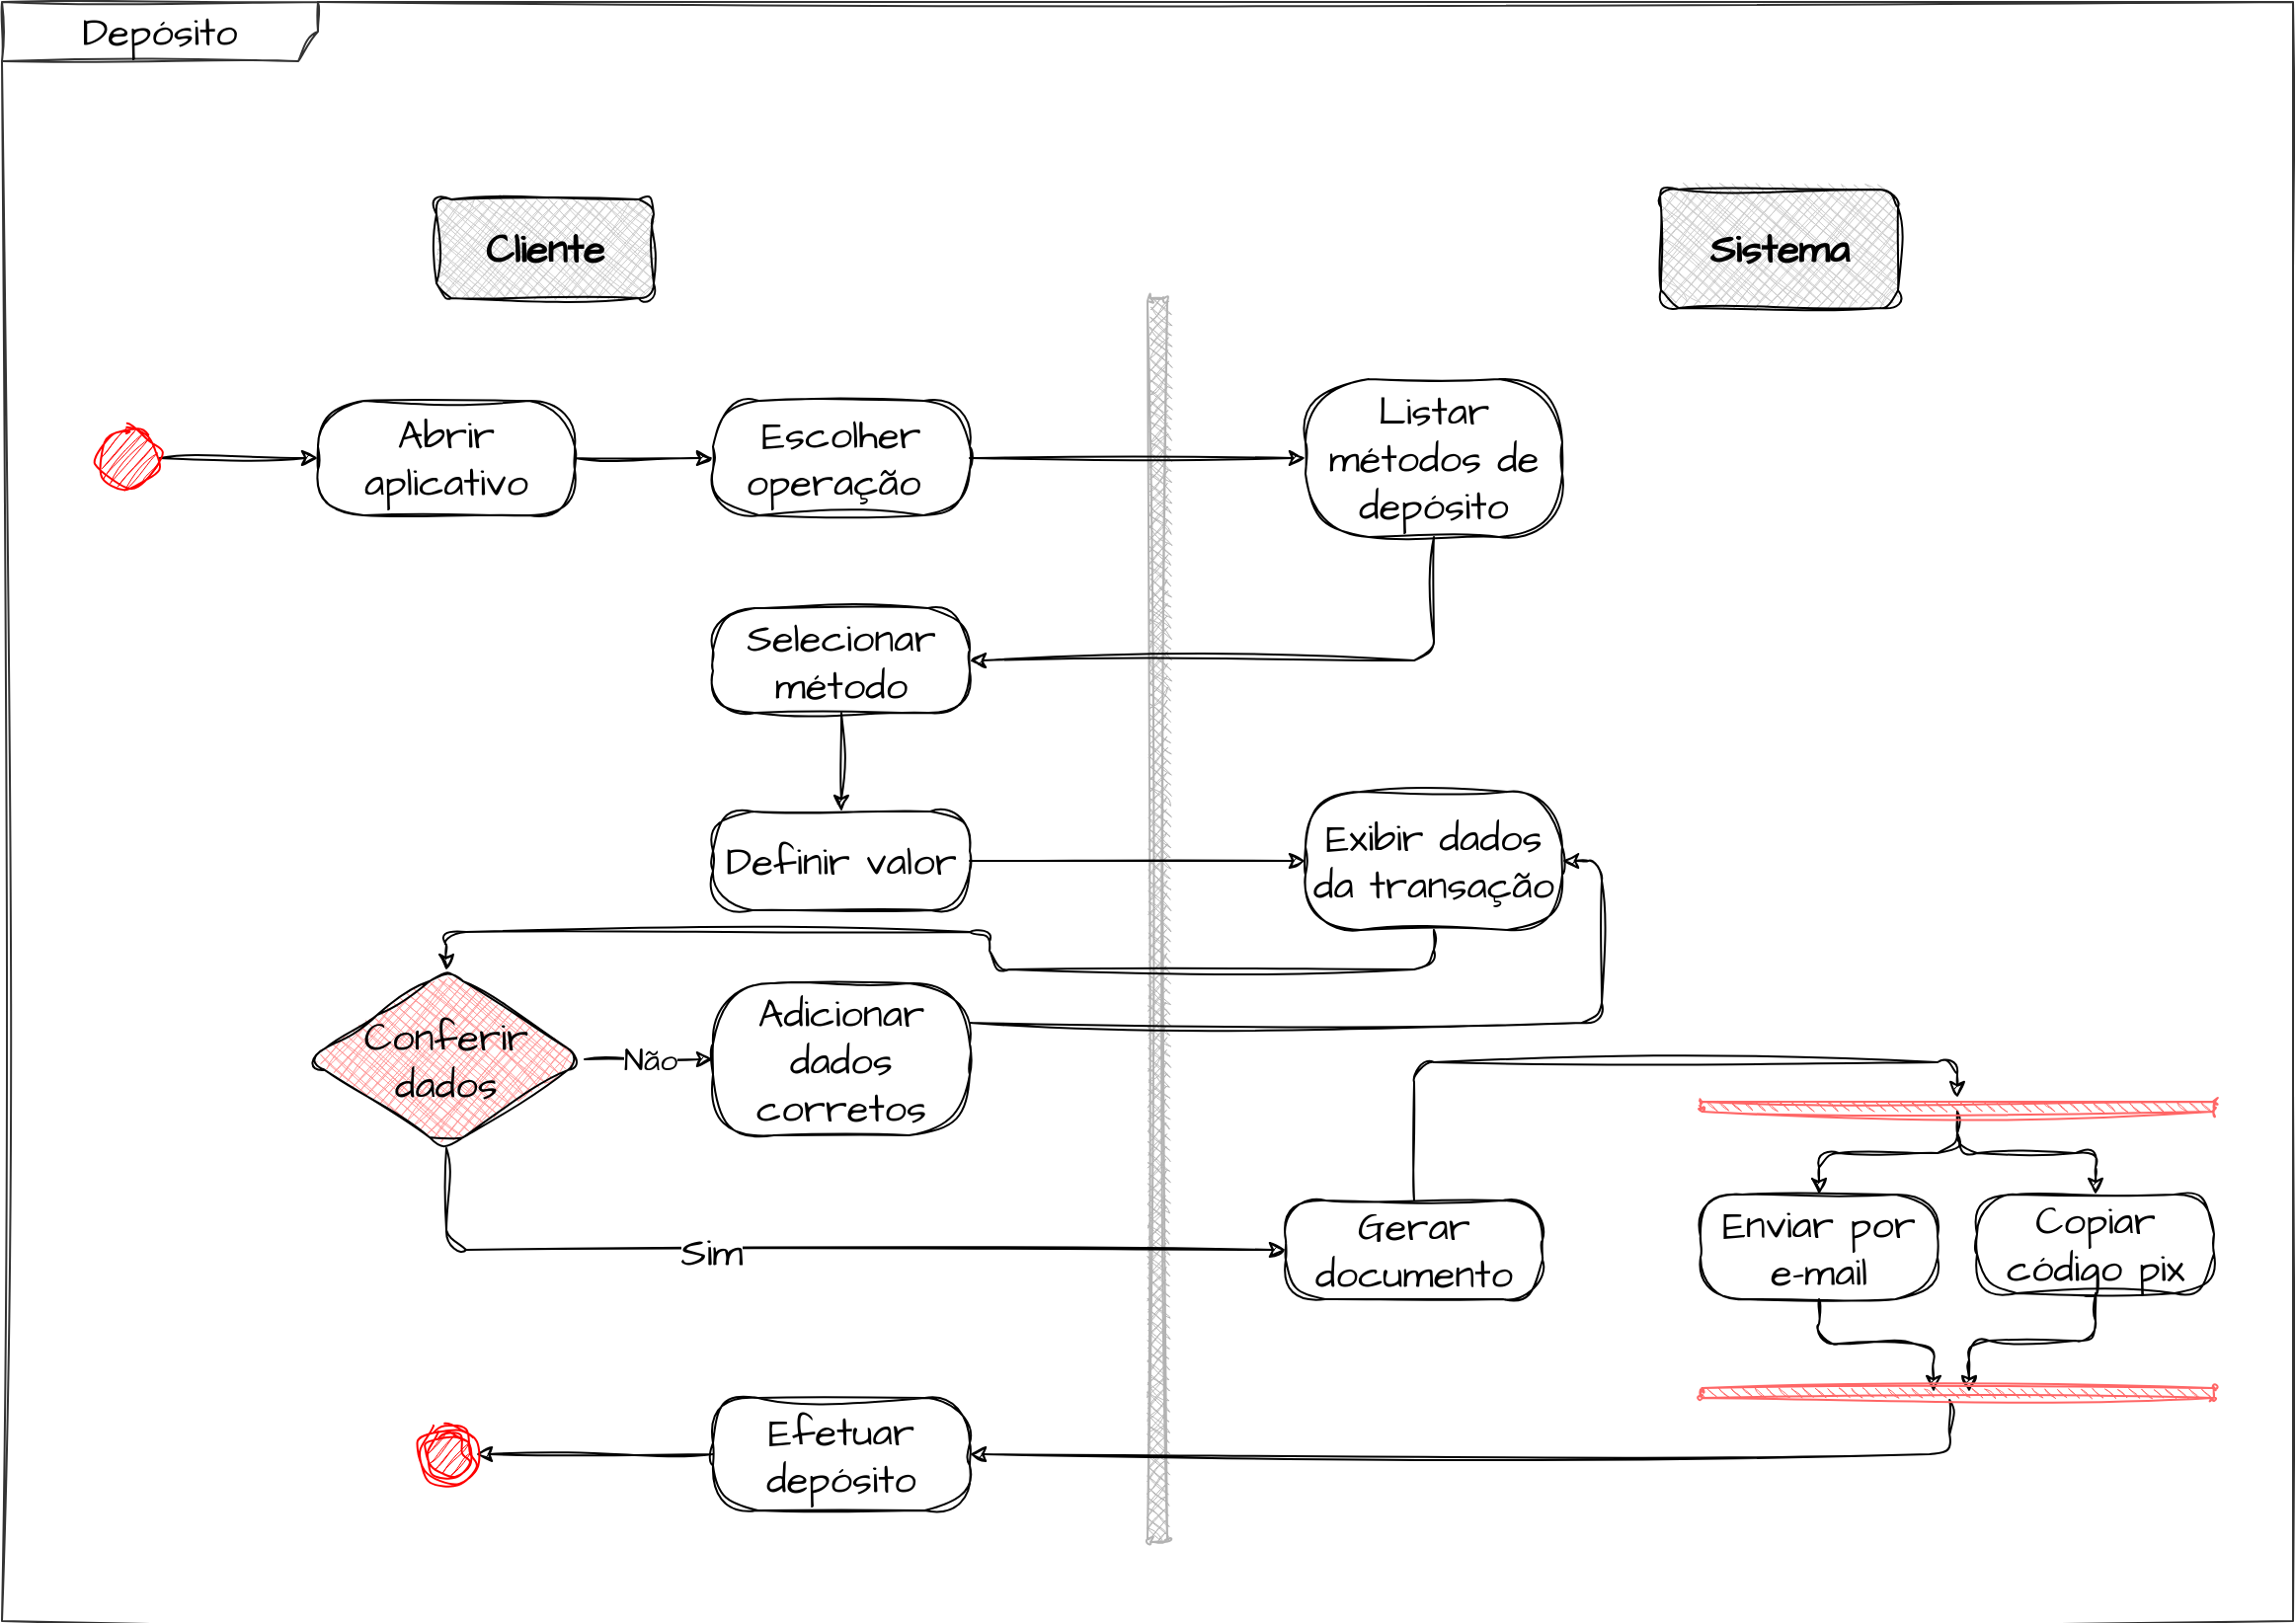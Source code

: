 <mxfile version="21.3.2" type="github">
  <diagram name="Page-1" id="e7e014a7-5840-1c2e-5031-d8a46d1fe8dd">
    <mxGraphModel dx="880" dy="484" grid="1" gridSize="10" guides="1" tooltips="1" connect="1" arrows="1" fold="1" page="1" pageScale="1" pageWidth="1169" pageHeight="826" background="none" math="0" shadow="0">
      <root>
        <mxCell id="0" />
        <mxCell id="1" parent="0" />
        <mxCell id="AZ1L6zL0LF5ouqsV8ztN-52" value="Depósito" style="shape=umlFrame;whiteSpace=wrap;html=1;pointerEvents=0;recursiveResize=0;container=1;collapsible=0;width=160;rounded=1;sketch=1;hachureGap=4;jiggle=2;curveFitting=1;fontFamily=Architects Daughter;fontSource=https%3A%2F%2Ffonts.googleapis.com%2Fcss%3Ffamily%3DArchitects%2BDaughter;fontSize=20;movable=1;resizable=1;rotatable=1;deletable=1;editable=1;locked=0;connectable=1;fillColor=none;strokeColor=#333333;" parent="1" vertex="1">
          <mxGeometry y="3" width="1160" height="820" as="geometry" />
        </mxCell>
        <mxCell id="AZ1L6zL0LF5ouqsV8ztN-55" value="" style="html=1;points=[];perimeter=orthogonalPerimeter;outlineConnect=0;targetShapes=umlLifeline;portConstraint=eastwest;newEdgeStyle={&quot;edgeStyle&quot;:&quot;elbowEdgeStyle&quot;,&quot;elbow&quot;:&quot;vertical&quot;,&quot;curved&quot;:0,&quot;rounded&quot;:0};rounded=1;sketch=1;hachureGap=4;jiggle=2;curveFitting=1;fontFamily=Architects Daughter;fontSource=https%3A%2F%2Ffonts.googleapis.com%2Fcss%3Ffamily%3DArchitects%2BDaughter;fontSize=20;fillStyle=cross-hatch;fillColor=#B3B3B3;strokeColor=#B3B3B3;" parent="AZ1L6zL0LF5ouqsV8ztN-52" vertex="1">
          <mxGeometry x="580" y="150" width="10" height="630" as="geometry" />
        </mxCell>
        <mxCell id="AZ1L6zL0LF5ouqsV8ztN-56" value="Cliente" style="html=1;whiteSpace=wrap;rounded=1;sketch=1;hachureGap=4;jiggle=2;curveFitting=1;fontFamily=Architects Daughter;fontSource=https%3A%2F%2Ffonts.googleapis.com%2Fcss%3Ffamily%3DArchitects%2BDaughter;fontSize=20;fillStyle=cross-hatch;fillColor=#CCCCCC;fontStyle=1" parent="AZ1L6zL0LF5ouqsV8ztN-52" vertex="1">
          <mxGeometry x="220" y="100" width="110" height="50" as="geometry" />
        </mxCell>
        <mxCell id="AZ1L6zL0LF5ouqsV8ztN-57" value="&lt;b&gt;Sistema&lt;/b&gt;" style="whiteSpace=wrap;html=1;fontSize=20;fontFamily=Architects Daughter;rounded=1;sketch=1;hachureGap=4;jiggle=2;curveFitting=1;fontSource=https%3A%2F%2Ffonts.googleapis.com%2Fcss%3Ffamily%3DArchitects%2BDaughter;fillStyle=cross-hatch;fillColor=#CCCCCC;" parent="AZ1L6zL0LF5ouqsV8ztN-52" vertex="1">
          <mxGeometry x="840" y="95" width="120" height="60" as="geometry" />
        </mxCell>
        <mxCell id="AZ1L6zL0LF5ouqsV8ztN-72" style="edgeStyle=orthogonalEdgeStyle;rounded=1;sketch=1;hachureGap=4;jiggle=2;curveFitting=1;orthogonalLoop=1;jettySize=auto;html=1;entryX=0;entryY=0.5;entryDx=0;entryDy=0;fontFamily=Architects Daughter;fontSource=https%3A%2F%2Ffonts.googleapis.com%2Fcss%3Ffamily%3DArchitects%2BDaughter;fontSize=16;" parent="AZ1L6zL0LF5ouqsV8ztN-52" source="AZ1L6zL0LF5ouqsV8ztN-61" target="AZ1L6zL0LF5ouqsV8ztN-70" edge="1">
          <mxGeometry relative="1" as="geometry" />
        </mxCell>
        <mxCell id="AZ1L6zL0LF5ouqsV8ztN-61" value="" style="ellipse;fillColor=strokeColor;html=1;rounded=1;sketch=1;hachureGap=4;jiggle=2;curveFitting=1;fontFamily=Architects Daughter;fontSource=https%3A%2F%2Ffonts.googleapis.com%2Fcss%3Ffamily%3DArchitects%2BDaughter;fontSize=20;strokeColor=#FF0000;" parent="AZ1L6zL0LF5ouqsV8ztN-52" vertex="1">
          <mxGeometry x="50" y="216" width="30" height="30" as="geometry" />
        </mxCell>
        <mxCell id="AZ1L6zL0LF5ouqsV8ztN-69" value="" style="edgeStyle=orthogonalEdgeStyle;rounded=1;sketch=1;hachureGap=4;jiggle=2;curveFitting=1;orthogonalLoop=1;jettySize=auto;html=1;fontFamily=Architects Daughter;fontSource=https%3A%2F%2Ffonts.googleapis.com%2Fcss%3Ffamily%3DArchitects%2BDaughter;fontSize=16;" parent="AZ1L6zL0LF5ouqsV8ztN-52" source="AZ1L6zL0LF5ouqsV8ztN-62" target="AZ1L6zL0LF5ouqsV8ztN-68" edge="1">
          <mxGeometry relative="1" as="geometry" />
        </mxCell>
        <mxCell id="AZ1L6zL0LF5ouqsV8ztN-62" value="Escolher operação&amp;nbsp;" style="rounded=1;whiteSpace=wrap;html=1;arcSize=40;fontColor=#000000;fillColor=none;strokeColor=#000000;sketch=1;hachureGap=4;jiggle=2;curveFitting=1;fontFamily=Architects Daughter;fontSource=https%3A%2F%2Ffonts.googleapis.com%2Fcss%3Ffamily%3DArchitects%2BDaughter;fontSize=20;" parent="AZ1L6zL0LF5ouqsV8ztN-52" vertex="1">
          <mxGeometry x="360" y="202" width="130" height="58" as="geometry" />
        </mxCell>
        <mxCell id="AZ1L6zL0LF5ouqsV8ztN-76" style="edgeStyle=orthogonalEdgeStyle;rounded=1;sketch=1;hachureGap=4;jiggle=2;curveFitting=1;orthogonalLoop=1;jettySize=auto;html=1;entryX=1;entryY=0.5;entryDx=0;entryDy=0;fontFamily=Architects Daughter;fontSource=https%3A%2F%2Ffonts.googleapis.com%2Fcss%3Ffamily%3DArchitects%2BDaughter;fontSize=16;exitX=0.5;exitY=1;exitDx=0;exitDy=0;" parent="AZ1L6zL0LF5ouqsV8ztN-52" source="AZ1L6zL0LF5ouqsV8ztN-68" target="AZ1L6zL0LF5ouqsV8ztN-74" edge="1">
          <mxGeometry relative="1" as="geometry" />
        </mxCell>
        <mxCell id="AZ1L6zL0LF5ouqsV8ztN-68" value="Listar métodos de depósito" style="rounded=1;whiteSpace=wrap;html=1;arcSize=40;fontColor=#000000;fillColor=none;strokeColor=#000000;sketch=1;hachureGap=4;jiggle=2;curveFitting=1;fontFamily=Architects Daughter;fontSource=https%3A%2F%2Ffonts.googleapis.com%2Fcss%3Ffamily%3DArchitects%2BDaughter;fontSize=20;" parent="AZ1L6zL0LF5ouqsV8ztN-52" vertex="1">
          <mxGeometry x="660" y="191" width="130" height="80" as="geometry" />
        </mxCell>
        <mxCell id="AZ1L6zL0LF5ouqsV8ztN-73" style="edgeStyle=orthogonalEdgeStyle;rounded=1;sketch=1;hachureGap=4;jiggle=2;curveFitting=1;orthogonalLoop=1;jettySize=auto;html=1;entryX=0;entryY=0.5;entryDx=0;entryDy=0;fontFamily=Architects Daughter;fontSource=https%3A%2F%2Ffonts.googleapis.com%2Fcss%3Ffamily%3DArchitects%2BDaughter;fontSize=16;" parent="AZ1L6zL0LF5ouqsV8ztN-52" source="AZ1L6zL0LF5ouqsV8ztN-70" target="AZ1L6zL0LF5ouqsV8ztN-62" edge="1">
          <mxGeometry relative="1" as="geometry" />
        </mxCell>
        <mxCell id="AZ1L6zL0LF5ouqsV8ztN-70" value="Abrir aplicativo" style="rounded=1;whiteSpace=wrap;html=1;arcSize=40;fontColor=#000000;fillColor=none;strokeColor=#000000;sketch=1;hachureGap=4;jiggle=2;curveFitting=1;fontFamily=Architects Daughter;fontSource=https%3A%2F%2Ffonts.googleapis.com%2Fcss%3Ffamily%3DArchitects%2BDaughter;fontSize=20;" parent="AZ1L6zL0LF5ouqsV8ztN-52" vertex="1">
          <mxGeometry x="160" y="202" width="130" height="58" as="geometry" />
        </mxCell>
        <mxCell id="AZ1L6zL0LF5ouqsV8ztN-78" value="" style="edgeStyle=orthogonalEdgeStyle;rounded=1;sketch=1;hachureGap=4;jiggle=2;curveFitting=1;orthogonalLoop=1;jettySize=auto;html=1;fontFamily=Architects Daughter;fontSource=https%3A%2F%2Ffonts.googleapis.com%2Fcss%3Ffamily%3DArchitects%2BDaughter;fontSize=16;" parent="AZ1L6zL0LF5ouqsV8ztN-52" source="AZ1L6zL0LF5ouqsV8ztN-74" target="AZ1L6zL0LF5ouqsV8ztN-77" edge="1">
          <mxGeometry relative="1" as="geometry" />
        </mxCell>
        <mxCell id="AZ1L6zL0LF5ouqsV8ztN-74" value="Selecionar método" style="rounded=1;whiteSpace=wrap;html=1;arcSize=40;fontColor=#000000;fillColor=none;strokeColor=#000000;sketch=1;hachureGap=4;jiggle=2;curveFitting=1;fontFamily=Architects Daughter;fontSource=https%3A%2F%2Ffonts.googleapis.com%2Fcss%3Ffamily%3DArchitects%2BDaughter;fontSize=20;" parent="AZ1L6zL0LF5ouqsV8ztN-52" vertex="1">
          <mxGeometry x="360" y="307" width="130" height="53" as="geometry" />
        </mxCell>
        <mxCell id="AZ1L6zL0LF5ouqsV8ztN-83" value="" style="edgeStyle=orthogonalEdgeStyle;rounded=1;sketch=1;hachureGap=4;jiggle=2;curveFitting=1;orthogonalLoop=1;jettySize=auto;html=1;fontFamily=Architects Daughter;fontSource=https%3A%2F%2Ffonts.googleapis.com%2Fcss%3Ffamily%3DArchitects%2BDaughter;fontSize=16;" parent="AZ1L6zL0LF5ouqsV8ztN-52" source="AZ1L6zL0LF5ouqsV8ztN-77" target="AZ1L6zL0LF5ouqsV8ztN-82" edge="1">
          <mxGeometry relative="1" as="geometry" />
        </mxCell>
        <mxCell id="AZ1L6zL0LF5ouqsV8ztN-77" value="Definir valor" style="rounded=1;whiteSpace=wrap;html=1;arcSize=40;fontColor=#000000;fillColor=none;strokeColor=#000000;sketch=1;hachureGap=4;jiggle=2;curveFitting=1;fontFamily=Architects Daughter;fontSource=https%3A%2F%2Ffonts.googleapis.com%2Fcss%3Ffamily%3DArchitects%2BDaughter;fontSize=20;" parent="AZ1L6zL0LF5ouqsV8ztN-52" vertex="1">
          <mxGeometry x="360" y="410" width="130" height="50" as="geometry" />
        </mxCell>
        <mxCell id="AZ1L6zL0LF5ouqsV8ztN-98" style="edgeStyle=orthogonalEdgeStyle;rounded=1;sketch=1;hachureGap=4;jiggle=2;curveFitting=1;orthogonalLoop=1;jettySize=auto;html=1;entryX=0.5;entryY=0;entryDx=0;entryDy=0;fontFamily=Architects Daughter;fontSource=https%3A%2F%2Ffonts.googleapis.com%2Fcss%3Ffamily%3DArchitects%2BDaughter;fontSize=16;exitX=0.5;exitY=1;exitDx=0;exitDy=0;" parent="AZ1L6zL0LF5ouqsV8ztN-52" source="AZ1L6zL0LF5ouqsV8ztN-82" target="AZ1L6zL0LF5ouqsV8ztN-90" edge="1">
          <mxGeometry relative="1" as="geometry">
            <Array as="points">
              <mxPoint x="725" y="490" />
              <mxPoint x="500" y="490" />
              <mxPoint x="500" y="471" />
              <mxPoint x="225" y="471" />
            </Array>
          </mxGeometry>
        </mxCell>
        <mxCell id="AZ1L6zL0LF5ouqsV8ztN-82" value="Exibir dados da transação" style="rounded=1;whiteSpace=wrap;html=1;arcSize=40;fontColor=#000000;fillColor=none;strokeColor=#000000;sketch=1;hachureGap=4;jiggle=2;curveFitting=1;fontFamily=Architects Daughter;fontSource=https%3A%2F%2Ffonts.googleapis.com%2Fcss%3Ffamily%3DArchitects%2BDaughter;fontSize=20;" parent="AZ1L6zL0LF5ouqsV8ztN-52" vertex="1">
          <mxGeometry x="660" y="400" width="130" height="70" as="geometry" />
        </mxCell>
        <mxCell id="AZ1L6zL0LF5ouqsV8ztN-96" value="Não" style="edgeStyle=orthogonalEdgeStyle;rounded=1;sketch=1;hachureGap=4;jiggle=2;curveFitting=1;orthogonalLoop=1;jettySize=auto;html=1;entryX=0;entryY=0.5;entryDx=0;entryDy=0;fontFamily=Architects Daughter;fontSource=https%3A%2F%2Ffonts.googleapis.com%2Fcss%3Ffamily%3DArchitects%2BDaughter;fontSize=16;" parent="AZ1L6zL0LF5ouqsV8ztN-52" source="AZ1L6zL0LF5ouqsV8ztN-90" target="AZ1L6zL0LF5ouqsV8ztN-95" edge="1">
          <mxGeometry relative="1" as="geometry" />
        </mxCell>
        <mxCell id="AZ1L6zL0LF5ouqsV8ztN-100" style="edgeStyle=orthogonalEdgeStyle;rounded=1;sketch=1;hachureGap=4;jiggle=2;curveFitting=1;orthogonalLoop=1;jettySize=auto;html=1;entryX=0;entryY=0.5;entryDx=0;entryDy=0;fontFamily=Architects Daughter;fontSource=https%3A%2F%2Ffonts.googleapis.com%2Fcss%3Ffamily%3DArchitects%2BDaughter;fontSize=16;" parent="AZ1L6zL0LF5ouqsV8ztN-52" source="AZ1L6zL0LF5ouqsV8ztN-90" target="AZ1L6zL0LF5ouqsV8ztN-93" edge="1">
          <mxGeometry relative="1" as="geometry">
            <Array as="points">
              <mxPoint x="225" y="632" />
            </Array>
          </mxGeometry>
        </mxCell>
        <mxCell id="AZ1L6zL0LF5ouqsV8ztN-101" value="Sim" style="edgeLabel;html=1;align=center;verticalAlign=middle;resizable=0;points=[];fontSize=20;fontFamily=Architects Daughter;" parent="AZ1L6zL0LF5ouqsV8ztN-100" vertex="1" connectable="0">
          <mxGeometry x="-0.221" y="-1" relative="1" as="geometry">
            <mxPoint as="offset" />
          </mxGeometry>
        </mxCell>
        <mxCell id="AZ1L6zL0LF5ouqsV8ztN-90" value="Conferir dados" style="rhombus;whiteSpace=wrap;html=1;fontColor=#000000;fillColor=#FF9999;strokeColor=#000000;rounded=1;sketch=1;hachureGap=4;jiggle=2;curveFitting=1;fontFamily=Architects Daughter;fontSource=https%3A%2F%2Ffonts.googleapis.com%2Fcss%3Ffamily%3DArchitects%2BDaughter;fontSize=20;fillStyle=cross-hatch;" parent="AZ1L6zL0LF5ouqsV8ztN-52" vertex="1">
          <mxGeometry x="155" y="490.5" width="140" height="90" as="geometry" />
        </mxCell>
        <mxCell id="AZ1L6zL0LF5ouqsV8ztN-120" style="edgeStyle=orthogonalEdgeStyle;rounded=1;sketch=1;hachureGap=4;jiggle=2;curveFitting=1;orthogonalLoop=1;jettySize=auto;html=1;entryX=-0.4;entryY=0.5;entryDx=0;entryDy=0;entryPerimeter=0;fontFamily=Architects Daughter;fontSource=https%3A%2F%2Ffonts.googleapis.com%2Fcss%3Ffamily%3DArchitects%2BDaughter;fontSize=16;" parent="AZ1L6zL0LF5ouqsV8ztN-52" source="AZ1L6zL0LF5ouqsV8ztN-93" target="AZ1L6zL0LF5ouqsV8ztN-118" edge="1">
          <mxGeometry relative="1" as="geometry">
            <Array as="points">
              <mxPoint x="715" y="537" />
              <mxPoint x="990" y="537" />
            </Array>
          </mxGeometry>
        </mxCell>
        <mxCell id="AZ1L6zL0LF5ouqsV8ztN-93" value="Gerar documento" style="rounded=1;whiteSpace=wrap;html=1;arcSize=40;fontColor=#000000;fillColor=none;strokeColor=#000000;sketch=1;hachureGap=4;jiggle=2;curveFitting=1;fontFamily=Architects Daughter;fontSource=https%3A%2F%2Ffonts.googleapis.com%2Fcss%3Ffamily%3DArchitects%2BDaughter;fontSize=20;" parent="AZ1L6zL0LF5ouqsV8ztN-52" vertex="1">
          <mxGeometry x="650" y="607" width="130" height="50" as="geometry" />
        </mxCell>
        <mxCell id="AZ1L6zL0LF5ouqsV8ztN-97" style="edgeStyle=orthogonalEdgeStyle;rounded=1;sketch=1;hachureGap=4;jiggle=2;curveFitting=1;orthogonalLoop=1;jettySize=auto;html=1;entryX=1;entryY=0.5;entryDx=0;entryDy=0;fontFamily=Architects Daughter;fontSource=https%3A%2F%2Ffonts.googleapis.com%2Fcss%3Ffamily%3DArchitects%2BDaughter;fontSize=16;" parent="AZ1L6zL0LF5ouqsV8ztN-52" source="AZ1L6zL0LF5ouqsV8ztN-95" target="AZ1L6zL0LF5ouqsV8ztN-82" edge="1">
          <mxGeometry relative="1" as="geometry">
            <Array as="points">
              <mxPoint x="810" y="517" />
              <mxPoint x="810" y="435" />
            </Array>
          </mxGeometry>
        </mxCell>
        <mxCell id="AZ1L6zL0LF5ouqsV8ztN-95" value="Adicionar dados corretos" style="rounded=1;whiteSpace=wrap;html=1;arcSize=40;fontColor=#000000;fillColor=none;strokeColor=#000000;sketch=1;hachureGap=4;jiggle=2;curveFitting=1;fontFamily=Architects Daughter;fontSource=https%3A%2F%2Ffonts.googleapis.com%2Fcss%3Ffamily%3DArchitects%2BDaughter;fontSize=20;" parent="AZ1L6zL0LF5ouqsV8ztN-52" vertex="1">
          <mxGeometry x="360" y="497" width="130" height="77" as="geometry" />
        </mxCell>
        <mxCell id="AZ1L6zL0LF5ouqsV8ztN-125" style="edgeStyle=orthogonalEdgeStyle;rounded=1;sketch=1;hachureGap=4;jiggle=2;curveFitting=1;orthogonalLoop=1;jettySize=auto;html=1;entryX=0.4;entryY=0.546;entryDx=0;entryDy=0;entryPerimeter=0;fontFamily=Architects Daughter;fontSource=https%3A%2F%2Ffonts.googleapis.com%2Fcss%3Ffamily%3DArchitects%2BDaughter;fontSize=16;" parent="AZ1L6zL0LF5ouqsV8ztN-52" source="AZ1L6zL0LF5ouqsV8ztN-105" target="AZ1L6zL0LF5ouqsV8ztN-123" edge="1">
          <mxGeometry relative="1" as="geometry" />
        </mxCell>
        <mxCell id="AZ1L6zL0LF5ouqsV8ztN-105" value="Enviar por e-mail" style="rounded=1;whiteSpace=wrap;html=1;arcSize=40;fontColor=#000000;fillColor=none;strokeColor=#000000;sketch=1;hachureGap=4;jiggle=2;curveFitting=1;fontFamily=Architects Daughter;fontSource=https%3A%2F%2Ffonts.googleapis.com%2Fcss%3Ffamily%3DArchitects%2BDaughter;fontSize=20;" parent="AZ1L6zL0LF5ouqsV8ztN-52" vertex="1">
          <mxGeometry x="860" y="604" width="120" height="53" as="geometry" />
        </mxCell>
        <mxCell id="AZ1L6zL0LF5ouqsV8ztN-126" style="edgeStyle=orthogonalEdgeStyle;rounded=1;sketch=1;hachureGap=4;jiggle=2;curveFitting=1;orthogonalLoop=1;jettySize=auto;html=1;entryX=0.4;entryY=0.477;entryDx=0;entryDy=0;entryPerimeter=0;fontFamily=Architects Daughter;fontSource=https%3A%2F%2Ffonts.googleapis.com%2Fcss%3Ffamily%3DArchitects%2BDaughter;fontSize=16;" parent="AZ1L6zL0LF5ouqsV8ztN-52" source="AZ1L6zL0LF5ouqsV8ztN-106" target="AZ1L6zL0LF5ouqsV8ztN-123" edge="1">
          <mxGeometry relative="1" as="geometry" />
        </mxCell>
        <mxCell id="AZ1L6zL0LF5ouqsV8ztN-106" value="Copiar código pix" style="rounded=1;whiteSpace=wrap;html=1;arcSize=40;fontColor=#000000;fillColor=none;strokeColor=#000000;sketch=1;hachureGap=4;jiggle=2;curveFitting=1;fontFamily=Architects Daughter;fontSource=https%3A%2F%2Ffonts.googleapis.com%2Fcss%3Ffamily%3DArchitects%2BDaughter;fontSize=20;" parent="AZ1L6zL0LF5ouqsV8ztN-52" vertex="1">
          <mxGeometry x="1000" y="604" width="120" height="50" as="geometry" />
        </mxCell>
        <mxCell id="AZ1L6zL0LF5ouqsV8ztN-117" style="edgeStyle=orthogonalEdgeStyle;rounded=1;sketch=1;hachureGap=4;jiggle=2;curveFitting=1;orthogonalLoop=1;jettySize=auto;html=1;fontFamily=Architects Daughter;fontSource=https%3A%2F%2Ffonts.googleapis.com%2Fcss%3Ffamily%3DArchitects%2BDaughter;fontSize=16;" parent="AZ1L6zL0LF5ouqsV8ztN-52" source="AZ1L6zL0LF5ouqsV8ztN-113" target="AZ1L6zL0LF5ouqsV8ztN-115" edge="1">
          <mxGeometry relative="1" as="geometry" />
        </mxCell>
        <mxCell id="AZ1L6zL0LF5ouqsV8ztN-113" value="Efetuar depósito" style="rounded=1;whiteSpace=wrap;html=1;arcSize=40;fontColor=#000000;fillColor=none;strokeColor=#000000;sketch=1;hachureGap=4;jiggle=2;curveFitting=1;fontFamily=Architects Daughter;fontSource=https%3A%2F%2Ffonts.googleapis.com%2Fcss%3Ffamily%3DArchitects%2BDaughter;fontSize=20;" parent="AZ1L6zL0LF5ouqsV8ztN-52" vertex="1">
          <mxGeometry x="360" y="707" width="130" height="57" as="geometry" />
        </mxCell>
        <mxCell id="AZ1L6zL0LF5ouqsV8ztN-115" value="" style="ellipse;html=1;shape=endState;fillColor=strokeColor;rounded=1;sketch=1;hachureGap=4;jiggle=2;curveFitting=1;fontFamily=Architects Daughter;fontSource=https%3A%2F%2Ffonts.googleapis.com%2Fcss%3Ffamily%3DArchitects%2BDaughter;fontSize=20;strokeColor=#FF0000;" parent="AZ1L6zL0LF5ouqsV8ztN-52" vertex="1">
          <mxGeometry x="210" y="720.5" width="30" height="30" as="geometry" />
        </mxCell>
        <mxCell id="AZ1L6zL0LF5ouqsV8ztN-121" style="edgeStyle=orthogonalEdgeStyle;rounded=1;sketch=1;hachureGap=4;jiggle=2;curveFitting=1;orthogonalLoop=1;jettySize=auto;html=1;entryX=0.5;entryY=0;entryDx=0;entryDy=0;fontFamily=Architects Daughter;fontSource=https%3A%2F%2Ffonts.googleapis.com%2Fcss%3Ffamily%3DArchitects%2BDaughter;fontSize=16;" parent="AZ1L6zL0LF5ouqsV8ztN-52" source="AZ1L6zL0LF5ouqsV8ztN-118" target="AZ1L6zL0LF5ouqsV8ztN-105" edge="1">
          <mxGeometry relative="1" as="geometry" />
        </mxCell>
        <mxCell id="AZ1L6zL0LF5ouqsV8ztN-122" style="edgeStyle=orthogonalEdgeStyle;rounded=1;sketch=1;hachureGap=4;jiggle=2;curveFitting=1;orthogonalLoop=1;jettySize=auto;html=1;entryX=0.5;entryY=0;entryDx=0;entryDy=0;fontFamily=Architects Daughter;fontSource=https%3A%2F%2Ffonts.googleapis.com%2Fcss%3Ffamily%3DArchitects%2BDaughter;fontSize=16;" parent="AZ1L6zL0LF5ouqsV8ztN-52" source="AZ1L6zL0LF5ouqsV8ztN-118" target="AZ1L6zL0LF5ouqsV8ztN-106" edge="1">
          <mxGeometry relative="1" as="geometry" />
        </mxCell>
        <mxCell id="AZ1L6zL0LF5ouqsV8ztN-118" value="" style="html=1;points=[];perimeter=orthogonalPerimeter;fillColor=strokeColor;rounded=1;sketch=1;hachureGap=4;jiggle=2;curveFitting=1;fontFamily=Architects Daughter;fontSource=https%3A%2F%2Ffonts.googleapis.com%2Fcss%3Ffamily%3DArchitects%2BDaughter;fontSize=20;direction=south;strokeColor=#FF6666;" parent="AZ1L6zL0LF5ouqsV8ztN-52" vertex="1">
          <mxGeometry x="860" y="557" width="260" height="5" as="geometry" />
        </mxCell>
        <mxCell id="AZ1L6zL0LF5ouqsV8ztN-128" style="edgeStyle=orthogonalEdgeStyle;rounded=1;sketch=1;hachureGap=4;jiggle=2;curveFitting=1;orthogonalLoop=1;jettySize=auto;html=1;entryX=1;entryY=0.5;entryDx=0;entryDy=0;fontFamily=Architects Daughter;fontSource=https%3A%2F%2Ffonts.googleapis.com%2Fcss%3Ffamily%3DArchitects%2BDaughter;fontSize=16;exitX=1.2;exitY=0.515;exitDx=0;exitDy=0;exitPerimeter=0;" parent="AZ1L6zL0LF5ouqsV8ztN-52" source="AZ1L6zL0LF5ouqsV8ztN-123" target="AZ1L6zL0LF5ouqsV8ztN-113" edge="1">
          <mxGeometry relative="1" as="geometry" />
        </mxCell>
        <mxCell id="AZ1L6zL0LF5ouqsV8ztN-123" value="" style="html=1;points=[];perimeter=orthogonalPerimeter;fillColor=strokeColor;rounded=1;sketch=1;hachureGap=4;jiggle=2;curveFitting=1;fontFamily=Architects Daughter;fontSource=https%3A%2F%2Ffonts.googleapis.com%2Fcss%3Ffamily%3DArchitects%2BDaughter;fontSize=20;direction=south;strokeColor=#FF6666;" parent="AZ1L6zL0LF5ouqsV8ztN-52" vertex="1">
          <mxGeometry x="860" y="702" width="260" height="5" as="geometry" />
        </mxCell>
      </root>
    </mxGraphModel>
  </diagram>
</mxfile>
